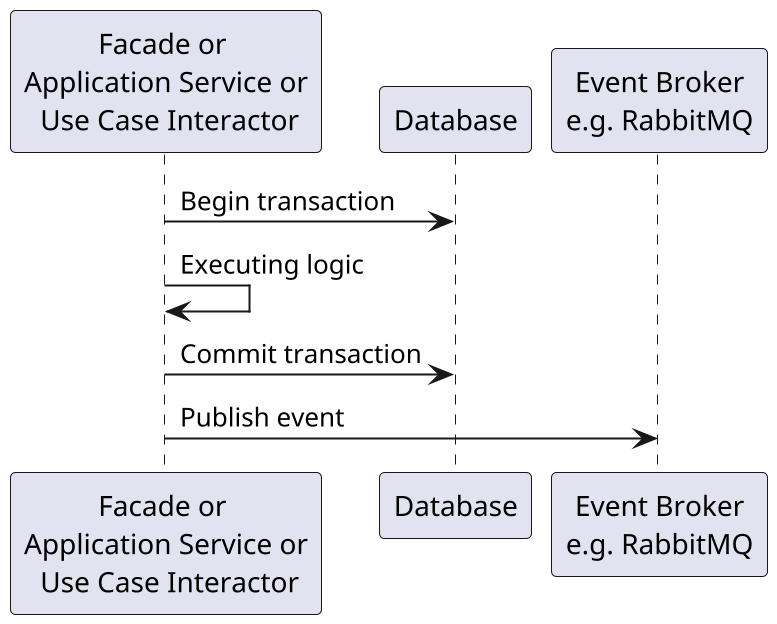 @startuml

scale 2

participant "Facade or \nApplication Service or\n Use Case Interactor" as handler
participant Database
participant "Event Broker\ne.g. RabbitMQ" as broker

handler -> Database: Begin transaction
handler -> handler: Executing logic
handler -> Database: Commit transaction

handler -> broker: Publish event

@enduml